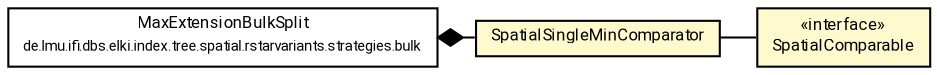 #!/usr/local/bin/dot
#
# Class diagram 
# Generated by UMLGraph version R5_7_2-60-g0e99a6 (http://www.spinellis.gr/umlgraph/)
#

digraph G {
	graph [fontnames="svg"]
	edge [fontname="Roboto",fontsize=7,labelfontname="Roboto",labelfontsize=7,color="black"];
	node [fontname="Roboto",fontcolor="black",fontsize=8,shape=plaintext,margin=0,width=0,height=0];
	nodesep=0.15;
	ranksep=0.25;
	rankdir=LR;
	// de.lmu.ifi.dbs.elki.data.spatial.SpatialComparable
	c9883269 [label=<<table title="de.lmu.ifi.dbs.elki.data.spatial.SpatialComparable" border="0" cellborder="1" cellspacing="0" cellpadding="2" bgcolor="LemonChiffon" href="SpatialComparable.html" target="_parent">
		<tr><td><table border="0" cellspacing="0" cellpadding="1">
		<tr><td align="center" balign="center"> &#171;interface&#187; </td></tr>
		<tr><td align="center" balign="center"> <font face="Roboto">SpatialComparable</font> </td></tr>
		</table></td></tr>
		</table>>, URL="SpatialComparable.html"];
	// de.lmu.ifi.dbs.elki.data.spatial.SpatialSingleMinComparator
	c9883332 [label=<<table title="de.lmu.ifi.dbs.elki.data.spatial.SpatialSingleMinComparator" border="0" cellborder="1" cellspacing="0" cellpadding="2" bgcolor="lemonChiffon" href="SpatialSingleMinComparator.html" target="_parent">
		<tr><td><table border="0" cellspacing="0" cellpadding="1">
		<tr><td align="center" balign="center"> <font face="Roboto">SpatialSingleMinComparator</font> </td></tr>
		</table></td></tr>
		</table>>, URL="SpatialSingleMinComparator.html"];
	// de.lmu.ifi.dbs.elki.index.tree.spatial.rstarvariants.strategies.bulk.MaxExtensionBulkSplit
	c9884701 [label=<<table title="de.lmu.ifi.dbs.elki.index.tree.spatial.rstarvariants.strategies.bulk.MaxExtensionBulkSplit" border="0" cellborder="1" cellspacing="0" cellpadding="2" href="../../index/tree/spatial/rstarvariants/strategies/bulk/MaxExtensionBulkSplit.html" target="_parent">
		<tr><td><table border="0" cellspacing="0" cellpadding="1">
		<tr><td align="center" balign="center"> <font face="Roboto">MaxExtensionBulkSplit</font> </td></tr>
		<tr><td align="center" balign="center"> <font face="Roboto" point-size="7.0">de.lmu.ifi.dbs.elki.index.tree.spatial.rstarvariants.strategies.bulk</font> </td></tr>
		</table></td></tr>
		</table>>, URL="../../index/tree/spatial/rstarvariants/strategies/bulk/MaxExtensionBulkSplit.html"];
	// de.lmu.ifi.dbs.elki.data.spatial.SpatialSingleMinComparator assoc de.lmu.ifi.dbs.elki.data.spatial.SpatialComparable
	c9883332 -> c9883269 [arrowhead=none,weight=2];
	// de.lmu.ifi.dbs.elki.index.tree.spatial.rstarvariants.strategies.bulk.MaxExtensionBulkSplit composed de.lmu.ifi.dbs.elki.data.spatial.SpatialSingleMinComparator
	c9884701 -> c9883332 [arrowhead=none,arrowtail=diamond,dir=back,weight=6];
}

